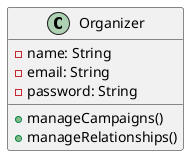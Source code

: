 @startuml
class Organizer {
  - name: String
  - email: String
  - password: String
  + manageCampaigns()
  + manageRelationships()
}
@enduml
